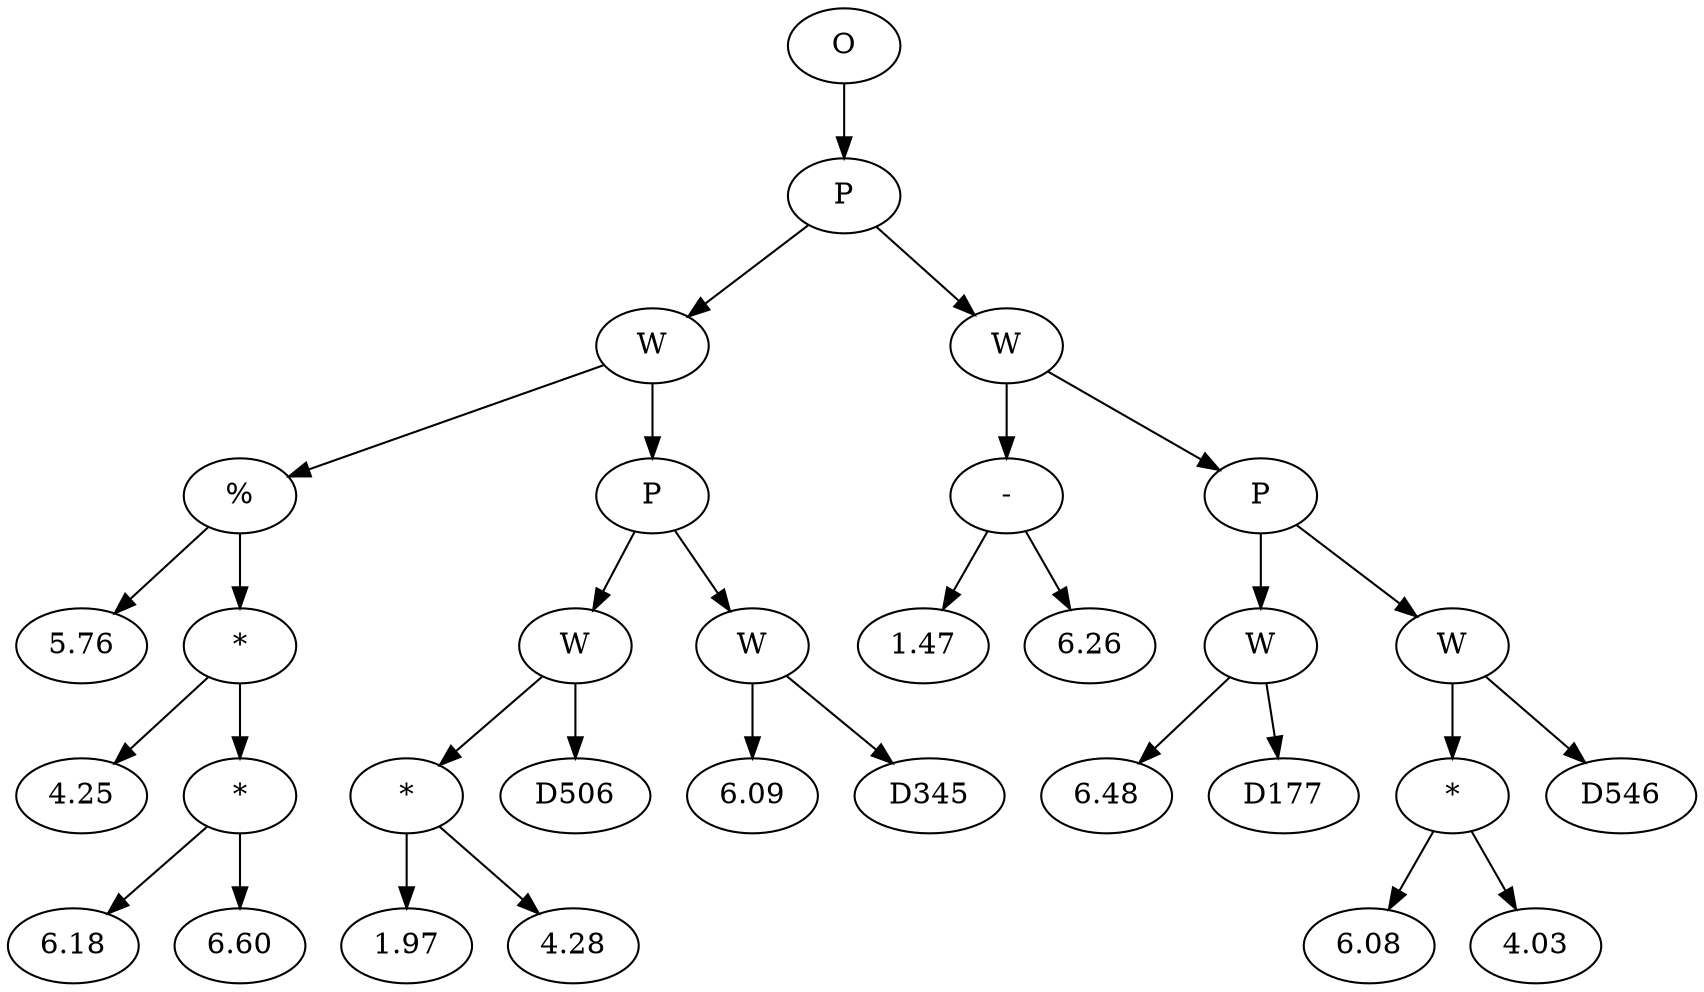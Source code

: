 // Tree
digraph {
	18051513 [label=O]
	18051514 [label=P]
	18051513 -> 18051514
	18051515 [label=W]
	18051514 -> 18051515
	18051516 [label="%"]
	18051515 -> 18051516
	18051517 [label=5.76]
	18051516 -> 18051517
	18051518 [label="*"]
	18051516 -> 18051518
	18051519 [label=4.25]
	18051518 -> 18051519
	18051520 [label="*"]
	18051518 -> 18051520
	18051521 [label=6.18]
	18051520 -> 18051521
	18051522 [label=6.60]
	18051520 -> 18051522
	18051523 [label=P]
	18051515 -> 18051523
	18051524 [label=W]
	18051523 -> 18051524
	18051525 [label="*"]
	18051524 -> 18051525
	18051526 [label=1.97]
	18051525 -> 18051526
	18051527 [label=4.28]
	18051525 -> 18051527
	18051528 [label=D506]
	18051524 -> 18051528
	18051529 [label=W]
	18051523 -> 18051529
	18051530 [label=6.09]
	18051529 -> 18051530
	18051531 [label=D345]
	18051529 -> 18051531
	18051532 [label=W]
	18051514 -> 18051532
	18051533 [label="-"]
	18051532 -> 18051533
	18051534 [label=1.47]
	18051533 -> 18051534
	18051535 [label=6.26]
	18051533 -> 18051535
	18051536 [label=P]
	18051532 -> 18051536
	18051537 [label=W]
	18051536 -> 18051537
	18051538 [label=6.48]
	18051537 -> 18051538
	18051539 [label=D177]
	18051537 -> 18051539
	18051540 [label=W]
	18051536 -> 18051540
	18051541 [label="*"]
	18051540 -> 18051541
	18051542 [label=6.08]
	18051541 -> 18051542
	18051543 [label=4.03]
	18051541 -> 18051543
	18051544 [label=D546]
	18051540 -> 18051544
}
